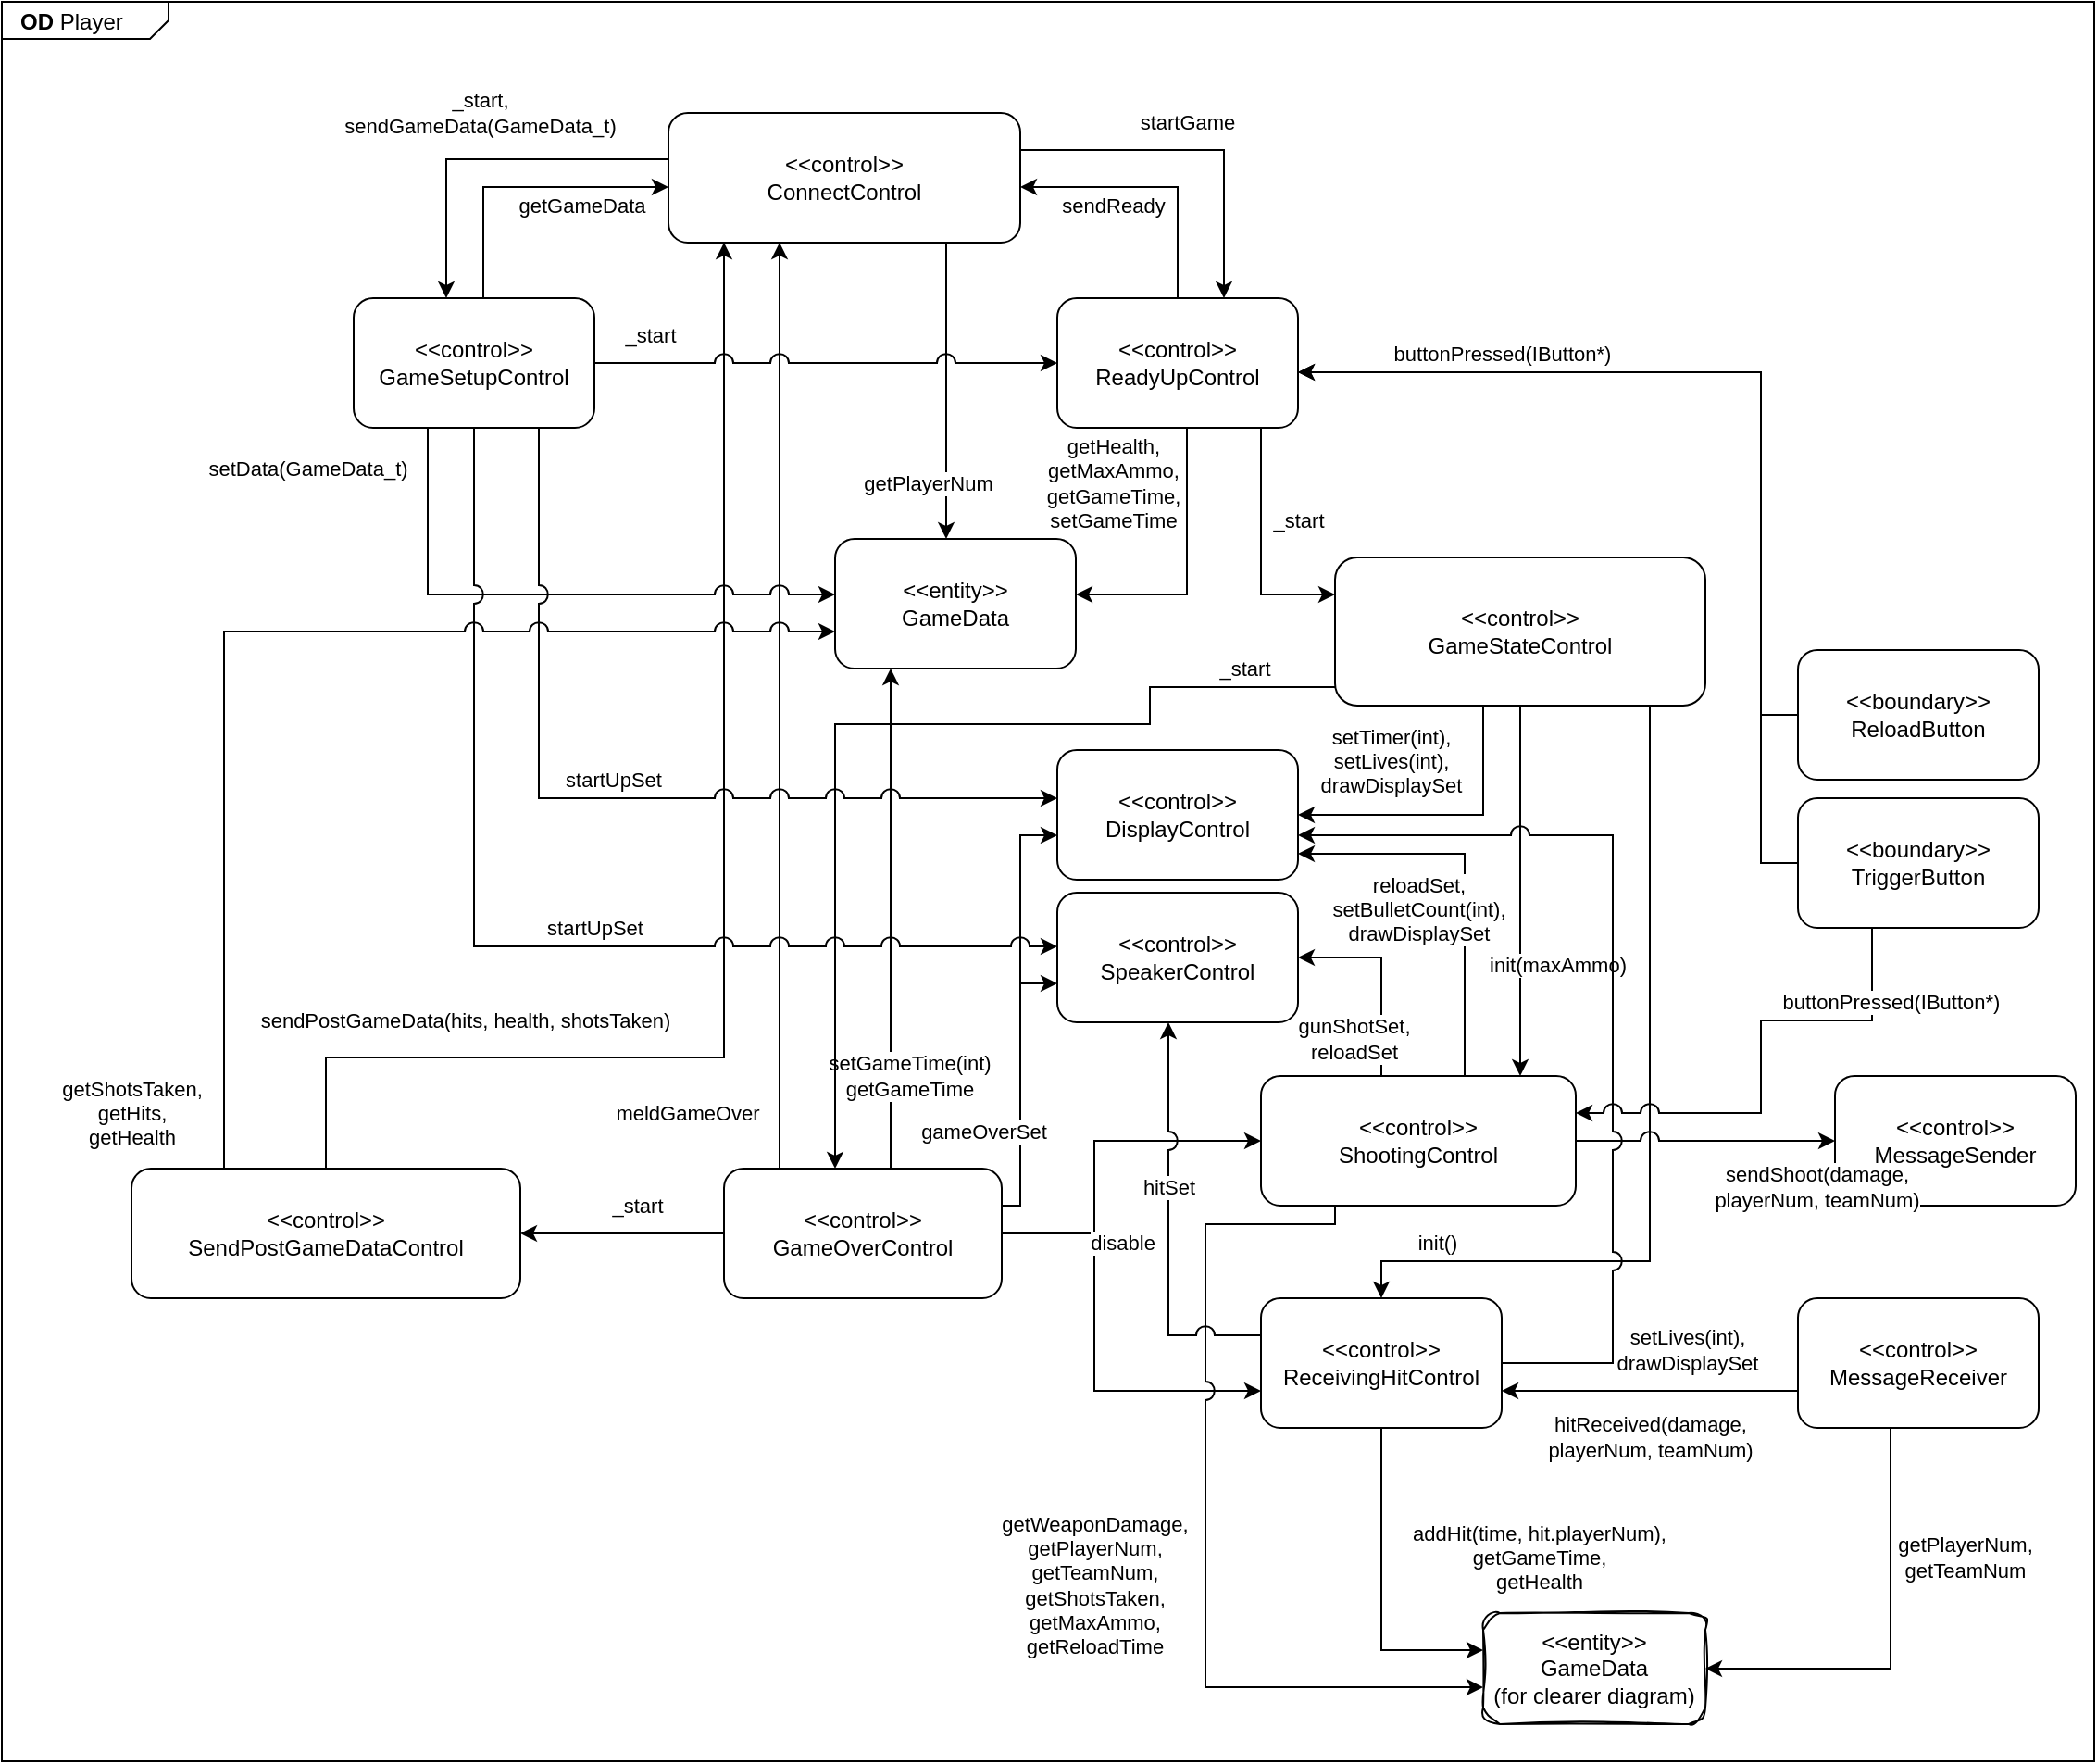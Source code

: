 <mxfile version="21.6.8" type="device">
  <diagram name="Page-1" id="s7mOWQtbKwLBha3uq5sU">
    <mxGraphModel dx="1569" dy="1754" grid="1" gridSize="10" guides="1" tooltips="1" connect="1" arrows="1" fold="1" page="1" pageScale="1" pageWidth="1169" pageHeight="827" math="0" shadow="0">
      <root>
        <mxCell id="0" />
        <mxCell id="1" parent="0" />
        <mxCell id="y7ef1KsiD4c1YlZpxZ-5-1" value="&lt;p style=&quot;margin:0px;margin-top:4px;margin-left:10px;text-align:left;&quot;&gt;&lt;b&gt;OD &lt;/b&gt;Player&lt;/p&gt;" style="html=1;shape=mxgraph.sysml.package;html=1;overflow=fill;whiteSpace=wrap;" vertex="1" parent="1">
          <mxGeometry x="20" y="50" width="1130" height="950" as="geometry" />
        </mxCell>
        <mxCell id="mj3FLYvMupQRfN18O-8B-17" value="_start, &lt;br&gt;sendGameData(GameData_t)" style="edgeStyle=orthogonalEdgeStyle;rounded=0;orthogonalLoop=1;jettySize=auto;html=1;" parent="1" source="mj3FLYvMupQRfN18O-8B-1" target="mj3FLYvMupQRfN18O-8B-15" edge="1">
          <mxGeometry x="0.048" y="-25" relative="1" as="geometry">
            <Array as="points">
              <mxPoint x="260" y="135" />
            </Array>
            <mxPoint as="offset" />
          </mxGeometry>
        </mxCell>
        <mxCell id="mj3FLYvMupQRfN18O-8B-18" value="startGame" style="edgeStyle=orthogonalEdgeStyle;rounded=0;orthogonalLoop=1;jettySize=auto;html=1;" parent="1" source="mj3FLYvMupQRfN18O-8B-1" target="mj3FLYvMupQRfN18O-8B-14" edge="1">
          <mxGeometry x="-0.053" y="15" relative="1" as="geometry">
            <Array as="points">
              <mxPoint x="680" y="130" />
            </Array>
            <mxPoint as="offset" />
          </mxGeometry>
        </mxCell>
        <mxCell id="mj3FLYvMupQRfN18O-8B-19" value="getPlayerNum" style="edgeStyle=orthogonalEdgeStyle;rounded=0;orthogonalLoop=1;jettySize=auto;html=1;" parent="1" source="mj3FLYvMupQRfN18O-8B-1" target="mj3FLYvMupQRfN18O-8B-2" edge="1">
          <mxGeometry x="0.625" y="-10" relative="1" as="geometry">
            <Array as="points">
              <mxPoint x="530" y="270" />
              <mxPoint x="530" y="270" />
            </Array>
            <mxPoint as="offset" />
          </mxGeometry>
        </mxCell>
        <mxCell id="mj3FLYvMupQRfN18O-8B-1" value="&amp;lt;&amp;lt;control&amp;gt;&amp;gt;&lt;br&gt;ConnectControl" style="shape=rect;rounded=1;html=1;whiteSpace=wrap;align=center;" parent="1" vertex="1">
          <mxGeometry x="380" y="110" width="190" height="70" as="geometry" />
        </mxCell>
        <mxCell id="mj3FLYvMupQRfN18O-8B-2" value="&amp;lt;&amp;lt;entity&amp;gt;&amp;gt;&lt;br&gt;GameData" style="shape=rect;rounded=1;html=1;whiteSpace=wrap;align=center;" parent="1" vertex="1">
          <mxGeometry x="470" y="340" width="130" height="70" as="geometry" />
        </mxCell>
        <mxCell id="mj3FLYvMupQRfN18O-8B-3" value="&amp;lt;&amp;lt;control&amp;gt;&amp;gt;&lt;br&gt;SpeakerControl" style="shape=rect;rounded=1;html=1;whiteSpace=wrap;align=center;" parent="1" vertex="1">
          <mxGeometry x="590" y="531" width="130" height="70" as="geometry" />
        </mxCell>
        <mxCell id="mj3FLYvMupQRfN18O-8B-4" value="&amp;lt;&amp;lt;control&amp;gt;&amp;gt;&lt;br&gt;DisplayControl" style="shape=rect;rounded=1;html=1;whiteSpace=wrap;align=center;" parent="1" vertex="1">
          <mxGeometry x="590" y="454" width="130" height="70" as="geometry" />
        </mxCell>
        <mxCell id="mj3FLYvMupQRfN18O-8B-36" style="edgeStyle=orthogonalEdgeStyle;rounded=0;orthogonalLoop=1;jettySize=auto;html=1;" parent="1" source="mj3FLYvMupQRfN18O-8B-5" target="mj3FLYvMupQRfN18O-8B-14" edge="1">
          <mxGeometry relative="1" as="geometry">
            <Array as="points">
              <mxPoint x="970" y="515" />
              <mxPoint x="970" y="250" />
            </Array>
          </mxGeometry>
        </mxCell>
        <mxCell id="mj3FLYvMupQRfN18O-8B-5" value="&amp;lt;&amp;lt;boundary&amp;gt;&amp;gt;&lt;br&gt;TriggerButton" style="shape=rect;rounded=1;html=1;whiteSpace=wrap;align=center;" parent="1" vertex="1">
          <mxGeometry x="990" y="480" width="130" height="70" as="geometry" />
        </mxCell>
        <mxCell id="mj3FLYvMupQRfN18O-8B-35" value="buttonPressed(IButton*)" style="edgeStyle=orthogonalEdgeStyle;rounded=0;orthogonalLoop=1;jettySize=auto;html=1;" parent="1" source="mj3FLYvMupQRfN18O-8B-6" target="mj3FLYvMupQRfN18O-8B-14" edge="1">
          <mxGeometry x="0.518" y="-10" relative="1" as="geometry">
            <Array as="points">
              <mxPoint x="970" y="435" />
              <mxPoint x="970" y="250" />
            </Array>
            <mxPoint as="offset" />
          </mxGeometry>
        </mxCell>
        <mxCell id="mj3FLYvMupQRfN18O-8B-6" value="&amp;lt;&amp;lt;boundary&amp;gt;&amp;gt;&lt;br&gt;ReloadButton" style="shape=rect;rounded=1;html=1;whiteSpace=wrap;align=center;" parent="1" vertex="1">
          <mxGeometry x="990" y="400" width="130" height="70" as="geometry" />
        </mxCell>
        <mxCell id="mj3FLYvMupQRfN18O-8B-46" value="hitReceived(damage, &lt;br&gt;playerNum, teamNum)" style="edgeStyle=orthogonalEdgeStyle;rounded=0;orthogonalLoop=1;jettySize=auto;html=1;" parent="1" source="mj3FLYvMupQRfN18O-8B-7" target="mj3FLYvMupQRfN18O-8B-10" edge="1">
          <mxGeometry y="25" relative="1" as="geometry">
            <mxPoint as="offset" />
            <Array as="points">
              <mxPoint x="930" y="800" />
              <mxPoint x="930" y="800" />
            </Array>
          </mxGeometry>
        </mxCell>
        <mxCell id="PZ7jcESYYNkIbwmXES4s-5" value="getPlayerNum,&lt;br&gt;getTeamNum" style="edgeStyle=orthogonalEdgeStyle;rounded=0;orthogonalLoop=1;jettySize=auto;html=1;" parent="1" source="mj3FLYvMupQRfN18O-8B-7" target="PZ7jcESYYNkIbwmXES4s-6" edge="1">
          <mxGeometry x="-0.392" y="40" relative="1" as="geometry">
            <mxPoint x="1055.0" y="900.0" as="targetPoint" />
            <Array as="points">
              <mxPoint x="1040" y="950" />
            </Array>
            <mxPoint as="offset" />
          </mxGeometry>
        </mxCell>
        <mxCell id="mj3FLYvMupQRfN18O-8B-7" value="&amp;lt;&amp;lt;control&amp;gt;&amp;gt;&lt;br&gt;MessageReceiver" style="shape=rect;rounded=1;html=1;whiteSpace=wrap;align=center;" parent="1" vertex="1">
          <mxGeometry x="990" y="750" width="130" height="70" as="geometry" />
        </mxCell>
        <mxCell id="mj3FLYvMupQRfN18O-8B-8" value="&amp;lt;&amp;lt;control&amp;gt;&amp;gt;&lt;br&gt;MessageSender" style="shape=rect;rounded=1;html=1;whiteSpace=wrap;align=center;" parent="1" vertex="1">
          <mxGeometry x="1010" y="630" width="130" height="70" as="geometry" />
        </mxCell>
        <mxCell id="PZ7jcESYYNkIbwmXES4s-1" value="gunShotSet,&lt;br&gt;reloadSet" style="edgeStyle=orthogonalEdgeStyle;rounded=0;orthogonalLoop=1;jettySize=auto;html=1;" parent="1" source="mj3FLYvMupQRfN18O-8B-9" target="mj3FLYvMupQRfN18O-8B-3" edge="1">
          <mxGeometry x="-0.633" y="15" relative="1" as="geometry">
            <Array as="points">
              <mxPoint x="765" y="566" />
            </Array>
            <mxPoint as="offset" />
          </mxGeometry>
        </mxCell>
        <mxCell id="PZ7jcESYYNkIbwmXES4s-2" value="reloadSet,&lt;br&gt;setBulletCount(int),&lt;br&gt;drawDisplaySet" style="edgeStyle=orthogonalEdgeStyle;rounded=0;orthogonalLoop=1;jettySize=auto;html=1;" parent="1" source="mj3FLYvMupQRfN18O-8B-9" target="mj3FLYvMupQRfN18O-8B-4" edge="1">
          <mxGeometry x="-0.143" y="25" relative="1" as="geometry">
            <Array as="points">
              <mxPoint x="810" y="510" />
            </Array>
            <mxPoint as="offset" />
          </mxGeometry>
        </mxCell>
        <mxCell id="mj3FLYvMupQRfN18O-8B-9" value="&amp;lt;&amp;lt;control&amp;gt;&amp;gt;&lt;br&gt;ShootingControl" style="shape=rect;rounded=1;html=1;whiteSpace=wrap;align=center;" parent="1" vertex="1">
          <mxGeometry x="700" y="630" width="170" height="70" as="geometry" />
        </mxCell>
        <mxCell id="mj3FLYvMupQRfN18O-8B-10" value="&amp;lt;&amp;lt;control&amp;gt;&amp;gt;&lt;br&gt;ReceivingHitControl" style="shape=rect;rounded=1;html=1;whiteSpace=wrap;align=center;" parent="1" vertex="1">
          <mxGeometry x="700" y="750" width="130" height="70" as="geometry" />
        </mxCell>
        <mxCell id="mj3FLYvMupQRfN18O-8B-27" value="sendPostGameData(hits, health, shotsTaken)" style="edgeStyle=orthogonalEdgeStyle;rounded=0;orthogonalLoop=1;jettySize=auto;html=1;" parent="1" source="mj3FLYvMupQRfN18O-8B-11" target="mj3FLYvMupQRfN18O-8B-1" edge="1">
          <mxGeometry x="-0.622" y="20" relative="1" as="geometry">
            <Array as="points">
              <mxPoint x="195" y="620" />
              <mxPoint x="410" y="620" />
            </Array>
            <mxPoint as="offset" />
          </mxGeometry>
        </mxCell>
        <mxCell id="mj3FLYvMupQRfN18O-8B-11" value="&amp;lt;&amp;lt;control&amp;gt;&amp;gt;&lt;br&gt;SendPostGameDataControl" style="shape=rect;rounded=1;html=1;whiteSpace=wrap;align=center;" parent="1" vertex="1">
          <mxGeometry x="90" y="680" width="210" height="70" as="geometry" />
        </mxCell>
        <mxCell id="mj3FLYvMupQRfN18O-8B-16" value="_start" style="edgeStyle=orthogonalEdgeStyle;rounded=0;orthogonalLoop=1;jettySize=auto;html=1;" parent="1" source="mj3FLYvMupQRfN18O-8B-12" target="mj3FLYvMupQRfN18O-8B-11" edge="1">
          <mxGeometry x="-0.143" y="-15" relative="1" as="geometry">
            <mxPoint as="offset" />
          </mxGeometry>
        </mxCell>
        <mxCell id="mj3FLYvMupQRfN18O-8B-25" value="meldGameOver" style="edgeStyle=orthogonalEdgeStyle;rounded=0;orthogonalLoop=1;jettySize=auto;html=1;" parent="1" source="mj3FLYvMupQRfN18O-8B-12" target="mj3FLYvMupQRfN18O-8B-1" edge="1">
          <mxGeometry x="-0.88" y="50" relative="1" as="geometry">
            <Array as="points">
              <mxPoint x="440" y="550" />
              <mxPoint x="440" y="550" />
            </Array>
            <mxPoint as="offset" />
          </mxGeometry>
        </mxCell>
        <mxCell id="mj3FLYvMupQRfN18O-8B-32" style="edgeStyle=orthogonalEdgeStyle;rounded=0;orthogonalLoop=1;jettySize=auto;html=1;" parent="1" source="mj3FLYvMupQRfN18O-8B-12" target="mj3FLYvMupQRfN18O-8B-9" edge="1">
          <mxGeometry relative="1" as="geometry">
            <Array as="points">
              <mxPoint x="610" y="715" />
              <mxPoint x="610" y="665" />
            </Array>
          </mxGeometry>
        </mxCell>
        <mxCell id="mj3FLYvMupQRfN18O-8B-33" value="disable" style="edgeStyle=orthogonalEdgeStyle;rounded=0;orthogonalLoop=1;jettySize=auto;html=1;" parent="1" source="mj3FLYvMupQRfN18O-8B-12" target="mj3FLYvMupQRfN18O-8B-10" edge="1">
          <mxGeometry x="-0.512" y="15" relative="1" as="geometry">
            <Array as="points">
              <mxPoint x="610" y="715" />
              <mxPoint x="610" y="800" />
            </Array>
            <mxPoint as="offset" />
          </mxGeometry>
        </mxCell>
        <mxCell id="mj3FLYvMupQRfN18O-8B-42" value="setGameTime(int)&lt;br&gt;getGameTime" style="edgeStyle=orthogonalEdgeStyle;rounded=0;orthogonalLoop=1;jettySize=auto;html=1;" parent="1" source="mj3FLYvMupQRfN18O-8B-12" target="mj3FLYvMupQRfN18O-8B-2" edge="1">
          <mxGeometry x="-0.63" y="-10" relative="1" as="geometry">
            <Array as="points">
              <mxPoint x="500" y="630" />
              <mxPoint x="500" y="630" />
            </Array>
            <mxPoint as="offset" />
          </mxGeometry>
        </mxCell>
        <mxCell id="mj3FLYvMupQRfN18O-8B-43" style="edgeStyle=orthogonalEdgeStyle;rounded=0;orthogonalLoop=1;jettySize=auto;html=1;" parent="1" source="mj3FLYvMupQRfN18O-8B-12" target="mj3FLYvMupQRfN18O-8B-3" edge="1">
          <mxGeometry relative="1" as="geometry">
            <Array as="points">
              <mxPoint x="570" y="700" />
              <mxPoint x="570" y="580" />
            </Array>
          </mxGeometry>
        </mxCell>
        <mxCell id="mj3FLYvMupQRfN18O-8B-44" value="gameOverSet" style="edgeStyle=orthogonalEdgeStyle;rounded=0;orthogonalLoop=1;jettySize=auto;html=1;" parent="1" source="mj3FLYvMupQRfN18O-8B-12" target="mj3FLYvMupQRfN18O-8B-4" edge="1">
          <mxGeometry x="-0.565" y="20" relative="1" as="geometry">
            <Array as="points">
              <mxPoint x="570" y="700" />
              <mxPoint x="570" y="500" />
            </Array>
            <mxPoint as="offset" />
          </mxGeometry>
        </mxCell>
        <mxCell id="mj3FLYvMupQRfN18O-8B-12" value="&amp;lt;&amp;lt;control&amp;gt;&amp;gt;&lt;br&gt;GameOverControl" style="shape=rect;rounded=1;html=1;whiteSpace=wrap;align=center;" parent="1" vertex="1">
          <mxGeometry x="410" y="680" width="150" height="70" as="geometry" />
        </mxCell>
        <mxCell id="mj3FLYvMupQRfN18O-8B-37" value="setTimer(int),&lt;br&gt;setLives(int),&lt;br&gt;drawDisplaySet" style="edgeStyle=orthogonalEdgeStyle;rounded=0;orthogonalLoop=1;jettySize=auto;html=1;" parent="1" source="mj3FLYvMupQRfN18O-8B-13" target="mj3FLYvMupQRfN18O-8B-4" edge="1">
          <mxGeometry x="0.371" y="-29" relative="1" as="geometry">
            <Array as="points">
              <mxPoint x="820" y="489" />
            </Array>
            <mxPoint as="offset" />
          </mxGeometry>
        </mxCell>
        <mxCell id="mj3FLYvMupQRfN18O-8B-39" value="init(maxAmmo)" style="edgeStyle=orthogonalEdgeStyle;rounded=0;orthogonalLoop=1;jettySize=auto;html=1;" parent="1" source="mj3FLYvMupQRfN18O-8B-13" target="mj3FLYvMupQRfN18O-8B-9" edge="1">
          <mxGeometry x="0.4" y="20" relative="1" as="geometry">
            <Array as="points">
              <mxPoint x="840" y="590" />
              <mxPoint x="840" y="590" />
            </Array>
            <mxPoint as="offset" />
          </mxGeometry>
        </mxCell>
        <mxCell id="mj3FLYvMupQRfN18O-8B-40" value="init()" style="edgeStyle=orthogonalEdgeStyle;rounded=0;orthogonalLoop=1;jettySize=auto;html=1;" parent="1" source="mj3FLYvMupQRfN18O-8B-13" target="mj3FLYvMupQRfN18O-8B-10" edge="1">
          <mxGeometry x="0.788" y="-10" relative="1" as="geometry">
            <Array as="points">
              <mxPoint x="910" y="730" />
              <mxPoint x="765" y="730" />
            </Array>
            <mxPoint as="offset" />
          </mxGeometry>
        </mxCell>
        <mxCell id="mj3FLYvMupQRfN18O-8B-41" value="_start" style="edgeStyle=orthogonalEdgeStyle;rounded=0;orthogonalLoop=1;jettySize=auto;html=1;" parent="1" source="mj3FLYvMupQRfN18O-8B-13" target="mj3FLYvMupQRfN18O-8B-12" edge="1">
          <mxGeometry x="-0.815" y="-10" relative="1" as="geometry">
            <Array as="points">
              <mxPoint x="640" y="420" />
              <mxPoint x="640" y="440" />
              <mxPoint x="470" y="440" />
            </Array>
            <mxPoint as="offset" />
          </mxGeometry>
        </mxCell>
        <mxCell id="mj3FLYvMupQRfN18O-8B-13" value="&amp;lt;&amp;lt;control&amp;gt;&amp;gt;&lt;br&gt;GameStateControl&lt;br&gt;" style="shape=rect;rounded=1;html=1;whiteSpace=wrap;align=center;" parent="1" vertex="1">
          <mxGeometry x="740" y="350" width="200" height="80" as="geometry" />
        </mxCell>
        <mxCell id="mj3FLYvMupQRfN18O-8B-21" value="sendReady" style="edgeStyle=orthogonalEdgeStyle;rounded=0;orthogonalLoop=1;jettySize=auto;html=1;" parent="1" source="mj3FLYvMupQRfN18O-8B-14" target="mj3FLYvMupQRfN18O-8B-1" edge="1">
          <mxGeometry x="0.314" y="10" relative="1" as="geometry">
            <Array as="points">
              <mxPoint x="655" y="150" />
            </Array>
            <mxPoint as="offset" />
          </mxGeometry>
        </mxCell>
        <mxCell id="mj3FLYvMupQRfN18O-8B-34" value="_start" style="edgeStyle=orthogonalEdgeStyle;rounded=0;orthogonalLoop=1;jettySize=auto;html=1;" parent="1" source="mj3FLYvMupQRfN18O-8B-14" target="mj3FLYvMupQRfN18O-8B-13" edge="1">
          <mxGeometry x="-0.231" y="20" relative="1" as="geometry">
            <Array as="points">
              <mxPoint x="700" y="370" />
            </Array>
            <mxPoint as="offset" />
          </mxGeometry>
        </mxCell>
        <mxCell id="mj3FLYvMupQRfN18O-8B-38" value="getHealth,&lt;br&gt;getMaxAmmo,&lt;br&gt;getGameTime,&lt;br&gt;setGameTime" style="edgeStyle=orthogonalEdgeStyle;rounded=0;orthogonalLoop=1;jettySize=auto;html=1;" parent="1" source="mj3FLYvMupQRfN18O-8B-14" target="mj3FLYvMupQRfN18O-8B-2" edge="1">
          <mxGeometry x="-0.6" y="-40" relative="1" as="geometry">
            <Array as="points">
              <mxPoint x="660" y="370" />
            </Array>
            <mxPoint as="offset" />
          </mxGeometry>
        </mxCell>
        <mxCell id="mj3FLYvMupQRfN18O-8B-14" value="&amp;lt;&amp;lt;control&amp;gt;&amp;gt;&lt;br&gt;ReadyUpControl" style="shape=rect;rounded=1;html=1;whiteSpace=wrap;align=center;" parent="1" vertex="1">
          <mxGeometry x="590" y="210" width="130" height="70" as="geometry" />
        </mxCell>
        <mxCell id="mj3FLYvMupQRfN18O-8B-20" value="getGameData" style="edgeStyle=orthogonalEdgeStyle;rounded=0;orthogonalLoop=1;jettySize=auto;html=1;" parent="1" source="mj3FLYvMupQRfN18O-8B-15" target="mj3FLYvMupQRfN18O-8B-1" edge="1">
          <mxGeometry x="0.412" y="-10" relative="1" as="geometry">
            <Array as="points">
              <mxPoint x="280" y="150" />
            </Array>
            <mxPoint as="offset" />
          </mxGeometry>
        </mxCell>
        <mxCell id="mj3FLYvMupQRfN18O-8B-22" value="_start" style="edgeStyle=orthogonalEdgeStyle;rounded=0;orthogonalLoop=1;jettySize=auto;html=1;jumpStyle=arc;jumpSize=10;" parent="1" source="mj3FLYvMupQRfN18O-8B-15" target="mj3FLYvMupQRfN18O-8B-14" edge="1">
          <mxGeometry x="-0.76" y="15" relative="1" as="geometry">
            <mxPoint as="offset" />
          </mxGeometry>
        </mxCell>
        <mxCell id="mj3FLYvMupQRfN18O-8B-28" value="setData(GameData_t)" style="edgeStyle=orthogonalEdgeStyle;rounded=0;orthogonalLoop=1;jettySize=auto;html=1;jumpStyle=arc;jumpSize=10;" parent="1" source="mj3FLYvMupQRfN18O-8B-15" target="mj3FLYvMupQRfN18O-8B-2" edge="1">
          <mxGeometry x="-0.86" y="-65" relative="1" as="geometry">
            <Array as="points">
              <mxPoint x="250" y="370" />
            </Array>
            <mxPoint as="offset" />
          </mxGeometry>
        </mxCell>
        <mxCell id="mj3FLYvMupQRfN18O-8B-29" value="startUpSet" style="edgeStyle=orthogonalEdgeStyle;rounded=0;orthogonalLoop=1;jettySize=auto;html=1;jumpStyle=arc;jumpSize=10;" parent="1" source="mj3FLYvMupQRfN18O-8B-15" target="mj3FLYvMupQRfN18O-8B-3" edge="1">
          <mxGeometry x="0.16" y="10" relative="1" as="geometry">
            <Array as="points">
              <mxPoint x="275" y="560" />
            </Array>
            <mxPoint as="offset" />
          </mxGeometry>
        </mxCell>
        <mxCell id="mj3FLYvMupQRfN18O-8B-31" value="startUpSet" style="edgeStyle=orthogonalEdgeStyle;rounded=0;orthogonalLoop=1;jettySize=auto;html=1;jumpStyle=arc;jumpSize=10;" parent="1" source="mj3FLYvMupQRfN18O-8B-15" target="mj3FLYvMupQRfN18O-8B-4" edge="1">
          <mxGeometry y="10" relative="1" as="geometry">
            <Array as="points">
              <mxPoint x="310" y="480" />
            </Array>
            <mxPoint as="offset" />
          </mxGeometry>
        </mxCell>
        <mxCell id="mj3FLYvMupQRfN18O-8B-15" value="&amp;lt;&amp;lt;control&amp;gt;&amp;gt;&lt;br&gt;GameSetupControl" style="shape=rect;rounded=1;html=1;whiteSpace=wrap;align=center;" parent="1" vertex="1">
          <mxGeometry x="210" y="210" width="130" height="70" as="geometry" />
        </mxCell>
        <mxCell id="mj3FLYvMupQRfN18O-8B-45" value="getShotsTaken,&lt;br&gt;getHits,&lt;br&gt;getHealth" style="edgeStyle=orthogonalEdgeStyle;rounded=0;orthogonalLoop=1;jettySize=auto;html=1;jumpStyle=arc;jumpSize=10;" parent="1" source="mj3FLYvMupQRfN18O-8B-11" target="mj3FLYvMupQRfN18O-8B-2" edge="1">
          <mxGeometry x="-0.903" y="50" relative="1" as="geometry">
            <Array as="points">
              <mxPoint x="140" y="390" />
            </Array>
            <mxPoint as="offset" />
          </mxGeometry>
        </mxCell>
        <mxCell id="mj3FLYvMupQRfN18O-8B-47" value="sendShoot(damage, &lt;br&gt;playerNum, teamNum)" style="edgeStyle=orthogonalEdgeStyle;rounded=0;orthogonalLoop=1;jettySize=auto;html=1;jumpSize=10;jumpStyle=arc;" parent="1" source="mj3FLYvMupQRfN18O-8B-9" target="mj3FLYvMupQRfN18O-8B-8" edge="1">
          <mxGeometry x="0.857" y="-25" relative="1" as="geometry">
            <mxPoint as="offset" />
          </mxGeometry>
        </mxCell>
        <mxCell id="PZ7jcESYYNkIbwmXES4s-3" value="getWeaponDamage,&lt;br&gt;getPlayerNum,&lt;br&gt;getTeamNum,&lt;br&gt;getShotsTaken,&lt;br&gt;getMaxAmmo,&lt;br&gt;getReloadTime" style="edgeStyle=orthogonalEdgeStyle;rounded=0;orthogonalLoop=1;jettySize=auto;html=1;jumpStyle=arc;jumpSize=10;" parent="1" source="mj3FLYvMupQRfN18O-8B-9" target="PZ7jcESYYNkIbwmXES4s-6" edge="1">
          <mxGeometry x="0.146" y="-60" relative="1" as="geometry">
            <Array as="points">
              <mxPoint x="740" y="710" />
              <mxPoint x="670" y="710" />
              <mxPoint x="670" y="960" />
            </Array>
            <mxPoint as="offset" />
          </mxGeometry>
        </mxCell>
        <mxCell id="PZ7jcESYYNkIbwmXES4s-4" value="addHit(time, hit.playerNum),&lt;br&gt;getGameTime,&lt;br&gt;getHealth" style="edgeStyle=orthogonalEdgeStyle;rounded=0;orthogonalLoop=1;jettySize=auto;html=1;jumpStyle=arc;jumpSize=10;" parent="1" source="mj3FLYvMupQRfN18O-8B-10" target="PZ7jcESYYNkIbwmXES4s-6" edge="1">
          <mxGeometry x="1" y="58" relative="1" as="geometry">
            <Array as="points">
              <mxPoint x="765" y="940" />
            </Array>
            <mxPoint x="30" y="8" as="offset" />
          </mxGeometry>
        </mxCell>
        <mxCell id="PZ7jcESYYNkIbwmXES4s-6" value="&amp;lt;&amp;lt;entity&amp;gt;&amp;gt;&lt;br&gt;GameData&lt;br&gt;(for clearer diagram)" style="rounded=1;whiteSpace=wrap;html=1;sketch=1;curveFitting=1;jiggle=2;" parent="1" vertex="1">
          <mxGeometry x="820" y="920" width="120" height="60" as="geometry" />
        </mxCell>
        <mxCell id="PZ7jcESYYNkIbwmXES4s-7" value="hitSet" style="edgeStyle=orthogonalEdgeStyle;rounded=0;orthogonalLoop=1;jettySize=auto;html=1;jumpStyle=arc;jumpSize=10;" parent="1" source="mj3FLYvMupQRfN18O-8B-10" target="mj3FLYvMupQRfN18O-8B-3" edge="1">
          <mxGeometry x="0.187" relative="1" as="geometry">
            <Array as="points">
              <mxPoint x="650" y="770" />
            </Array>
            <mxPoint as="offset" />
          </mxGeometry>
        </mxCell>
        <mxCell id="PZ7jcESYYNkIbwmXES4s-8" value="setLives(int),&lt;br&gt;drawDisplaySet" style="edgeStyle=orthogonalEdgeStyle;rounded=0;orthogonalLoop=1;jettySize=auto;html=1;jumpStyle=arc;jumpSize=10;" parent="1" source="mj3FLYvMupQRfN18O-8B-10" target="mj3FLYvMupQRfN18O-8B-4" edge="1">
          <mxGeometry x="-0.737" y="-40" relative="1" as="geometry">
            <Array as="points">
              <mxPoint x="890" y="785" />
              <mxPoint x="890" y="500" />
            </Array>
            <mxPoint as="offset" />
          </mxGeometry>
        </mxCell>
        <mxCell id="PZ7jcESYYNkIbwmXES4s-9" value="buttonPressed(IButton*)" style="edgeStyle=orthogonalEdgeStyle;rounded=0;orthogonalLoop=1;jettySize=auto;html=1;jumpStyle=arc;jumpSize=10;" parent="1" source="mj3FLYvMupQRfN18O-8B-5" target="mj3FLYvMupQRfN18O-8B-9" edge="1">
          <mxGeometry x="-0.692" y="10" relative="1" as="geometry">
            <Array as="points">
              <mxPoint x="1030" y="600" />
              <mxPoint x="970" y="600" />
              <mxPoint x="970" y="650" />
            </Array>
            <mxPoint as="offset" />
          </mxGeometry>
        </mxCell>
      </root>
    </mxGraphModel>
  </diagram>
</mxfile>
